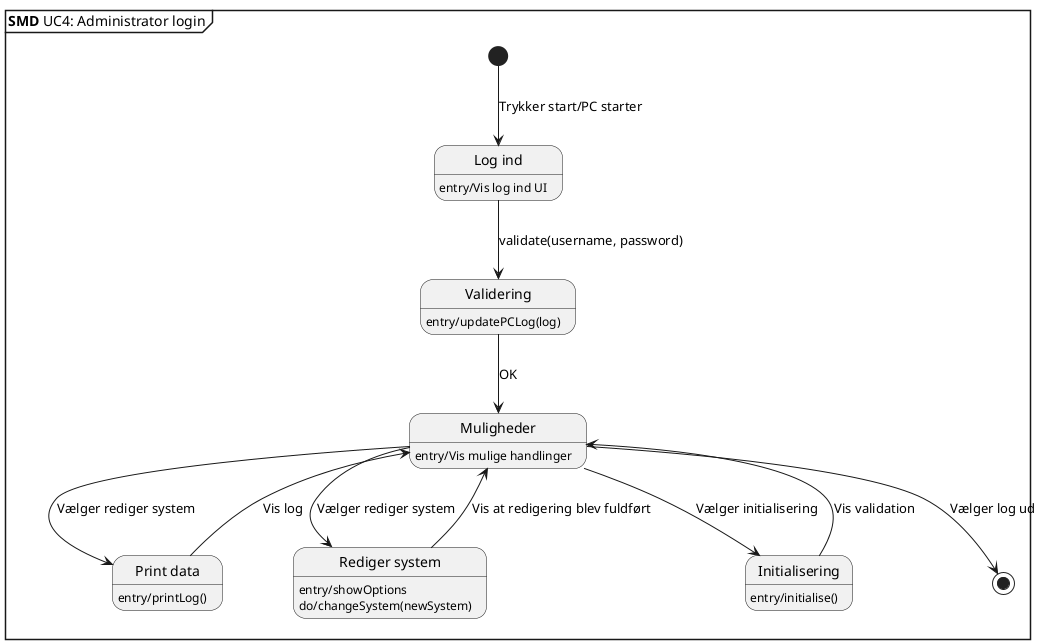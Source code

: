 @startuml UC4 SMD

mainframe **SMD** UC4: Administrator login

hide empty description
state "Log ind" as login
state "Validering" as val
state "Muligheder" as mul
state "Print data" as data
state "Rediger system" as rediger
state "Initialisering" as init

[*] --> login : Trykker start/PC starter
login --> val : validate(username, password)
val --> mul : OK

mul --> data : Vælger rediger system
data --> mul : Vis log

mul --> rediger : Vælger rediger system
rediger --> mul : Vis at redigering blev fuldført

mul --> init : Vælger initialisering
init --> mul : Vis validation

mul --> [*] : Vælger log ud

login : entry/Vis log ind UI

val : entry/updatePCLog(log)

mul : entry/Vis mulige handlinger

data : entry/printLog()

init : entry/initialise()

rediger : entry/showOptions
rediger : do/changeSystem(newSystem)
@enduml